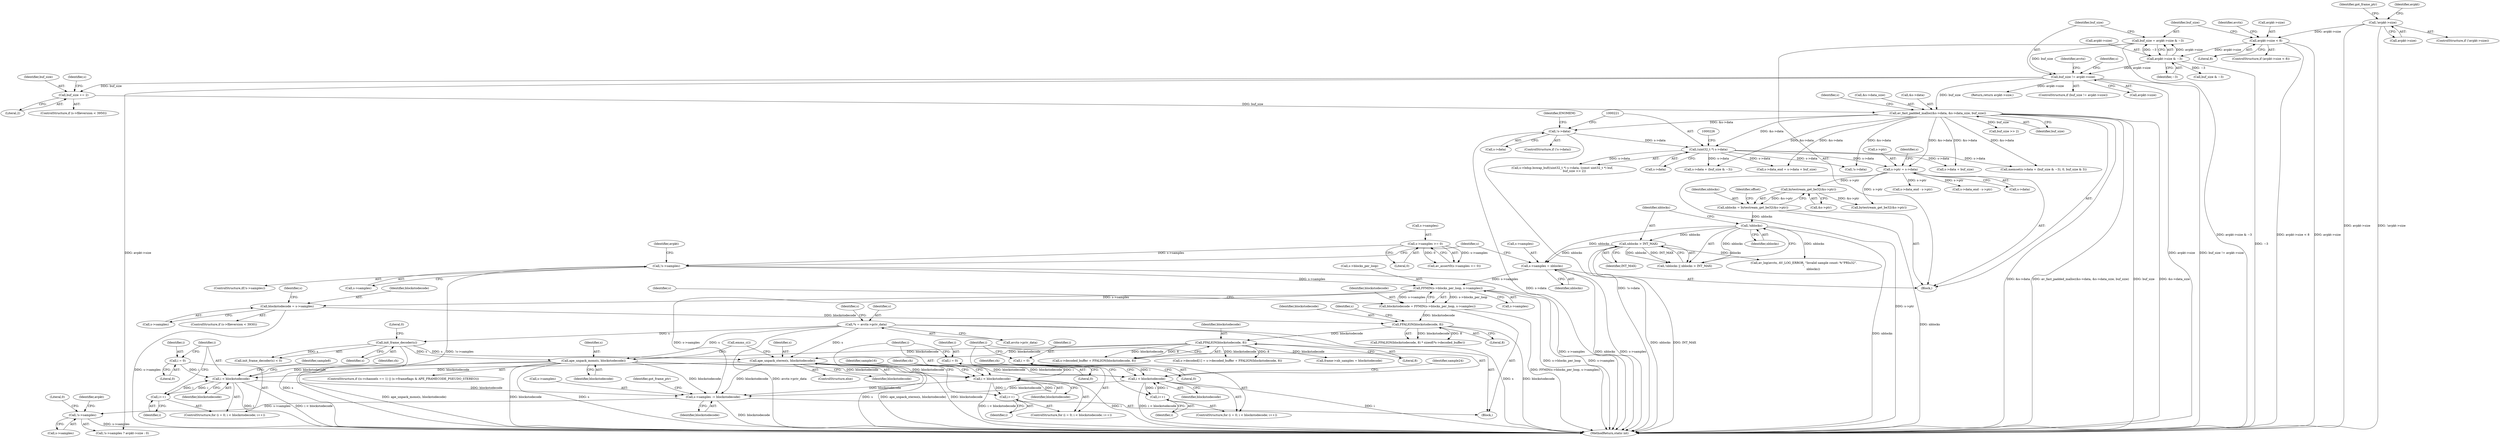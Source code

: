 digraph "0_FFmpeg_ba4beaf6149f7241c8bd85fe853318c2f6837ad0@pointer" {
"1000684" [label="(Call,s->samples -= blockstodecode)"];
"1000575" [label="(Call,i < blockstodecode)"];
"1000578" [label="(Call,i++)"];
"1000572" [label="(Call,i = 0)"];
"1000520" [label="(Call,ape_unpack_mono(s, blockstodecode))"];
"1000122" [label="(Call,*s = avctx->priv_data)"];
"1000380" [label="(Call,init_frame_decoder(s))"];
"1000484" [label="(Call,FFALIGN(blockstodecode, 8))"];
"1000441" [label="(Call,FFALIGN(blockstodecode, 8))"];
"1000424" [label="(Call,blockstodecode = s->samples)"];
"1000411" [label="(Call,FFMIN(s->blocks_per_loop, s->samples))"];
"1000141" [label="(Call,!s->samples)"];
"1000135" [label="(Call,s->samples >= 0)"];
"1000390" [label="(Call,s->samples = nblocks)"];
"1000367" [label="(Call,nblocks > INT_MAX)"];
"1000365" [label="(Call,!nblocks)"];
"1000259" [label="(Call,nblocks = bytestream_get_be32(&s->ptr))"];
"1000261" [label="(Call,bytestream_get_be32(&s->ptr))"];
"1000243" [label="(Call,s->ptr = s->data)"];
"1000201" [label="(Call,av_fast_padded_malloc(&s->data, &s->data_size, buf_size))"];
"1000198" [label="(Call,buf_size += 2)"];
"1000182" [label="(Call,buf_size != avpkt->size)"];
"1000174" [label="(Call,buf_size = avpkt->size & ~3)"];
"1000176" [label="(Call,avpkt->size & ~3)"];
"1000162" [label="(Call,avpkt->size < 8)"];
"1000150" [label="(Call,!avpkt->size)"];
"1000220" [label="(Call,(uint32_t *) s->data)"];
"1000212" [label="(Call,!s->data)"];
"1000409" [label="(Call,blockstodecode = FFMIN(s->blocks_per_loop, s->samples))"];
"1000524" [label="(Call,ape_unpack_stereo(s, blockstodecode))"];
"1000622" [label="(Call,i < blockstodecode)"];
"1000625" [label="(Call,i++)"];
"1000619" [label="(Call,i = 0)"];
"1000665" [label="(Call,i < blockstodecode)"];
"1000662" [label="(Call,i = 0)"];
"1000668" [label="(Call,i++)"];
"1000695" [label="(Call,!s->samples)"];
"1000204" [label="(Identifier,s)"];
"1000576" [label="(Identifier,i)"];
"1000124" [label="(Call,avctx->priv_data)"];
"1000177" [label="(Call,avpkt->size)"];
"1000694" [label="(Call,!s->samples ? avpkt->size : 0)"];
"1000137" [label="(Identifier,s)"];
"1000443" [label="(Literal,8)"];
"1000523" [label="(ControlStructure,else)"];
"1000668" [label="(Call,i++)"];
"1000573" [label="(Identifier,i)"];
"1000134" [label="(Call,av_assert0(s->samples >= 0))"];
"1000252" [label="(Identifier,s)"];
"1000367" [label="(Call,nblocks > INT_MAX)"];
"1000623" [label="(Identifier,i)"];
"1000685" [label="(Call,s->samples)"];
"1000663" [label="(Identifier,i)"];
"1000166" [label="(Literal,8)"];
"1000484" [label="(Call,FFALIGN(blockstodecode, 8))"];
"1000630" [label="(Identifier,sample16)"];
"1000250" [label="(Call,s->data_end = s->data + buf_size)"];
"1000369" [label="(Identifier,INT_MAX)"];
"1000442" [label="(Identifier,blockstodecode)"];
"1000183" [label="(Identifier,buf_size)"];
"1000364" [label="(Call,!nblocks || nblocks > INT_MAX)"];
"1000201" [label="(Call,av_fast_padded_malloc(&s->data, &s->data_size, buf_size))"];
"1000213" [label="(Call,s->data)"];
"1000135" [label="(Call,s->samples >= 0)"];
"1000405" [label="(Return,return avpkt->size;)"];
"1000432" [label="(Identifier,s)"];
"1000332" [label="(Call,s->data_end - s->ptr)"];
"1000139" [label="(Literal,0)"];
"1000260" [label="(Identifier,nblocks)"];
"1000371" [label="(Call,av_log(avctx, AV_LOG_ERROR, \"Invalid sample count: %\"PRIu32\".\n\",\n                    nblocks))"];
"1000175" [label="(Identifier,buf_size)"];
"1000298" [label="(Call,s->data_end - s->ptr)"];
"1000624" [label="(Identifier,blockstodecode)"];
"1000180" [label="(Identifier,~3)"];
"1000268" [label="(Call,bytestream_get_be32(&s->ptr))"];
"1000691" [label="(Identifier,got_frame_ptr)"];
"1000664" [label="(Literal,0)"];
"1000426" [label="(Call,s->samples)"];
"1000486" [label="(Literal,8)"];
"1000181" [label="(ControlStructure,if (buf_size != avpkt->size))"];
"1000222" [label="(Call,s->data)"];
"1000199" [label="(Identifier,buf_size)"];
"1000662" [label="(Call,i = 0)"];
"1000700" [label="(Identifier,avpkt)"];
"1000560" [label="(Identifier,ch)"];
"1000520" [label="(Call,ape_unpack_mono(s, blockstodecode))"];
"1000526" [label="(Identifier,blockstodecode)"];
"1000669" [label="(Identifier,i)"];
"1000366" [label="(Identifier,nblocks)"];
"1000524" [label="(Call,ape_unpack_stereo(s, blockstodecode))"];
"1000480" [label="(Call,s->decoded_buffer + FFALIGN(blockstodecode, 8))"];
"1000123" [label="(Identifier,s)"];
"1000152" [label="(Identifier,avpkt)"];
"1000424" [label="(Call,blockstodecode = s->samples)"];
"1000625" [label="(Call,i++)"];
"1000381" [label="(Identifier,s)"];
"1000212" [label="(Call,!s->data)"];
"1000198" [label="(Call,buf_size += 2)"];
"1000140" [label="(ControlStructure,if(!s->samples))"];
"1000261" [label="(Call,bytestream_get_be32(&s->ptr))"];
"1000162" [label="(Call,avpkt->size < 8)"];
"1000418" [label="(ControlStructure,if (s->fileversion < 3930))"];
"1000485" [label="(Identifier,blockstodecode)"];
"1000157" [label="(Identifier,got_frame_ptr)"];
"1000415" [label="(Call,s->samples)"];
"1000410" [label="(Identifier,blockstodecode)"];
"1000259" [label="(Call,nblocks = bytestream_get_be32(&s->ptr))"];
"1000571" [label="(ControlStructure,for (i = 0; i < blockstodecode; i++))"];
"1000577" [label="(Identifier,blockstodecode)"];
"1000189" [label="(Identifier,avctx)"];
"1000382" [label="(Literal,0)"];
"1000579" [label="(Identifier,i)"];
"1000228" [label="(Call,buf_size >> 2)"];
"1000412" [label="(Call,s->blocks_per_loop)"];
"1000232" [label="(Call,s->data + (buf_size & ~3))"];
"1000396" [label="(Call,!s->data)"];
"1000474" [label="(Call,s->decoded[1] = s->decoded_buffer + FFALIGN(blockstodecode, 8))"];
"1000151" [label="(Call,avpkt->size)"];
"1000379" [label="(Call,init_frame_decoder(s) < 0)"];
"1000169" [label="(Identifier,avctx)"];
"1000161" [label="(ControlStructure,if (avpkt->size < 8))"];
"1000267" [label="(Identifier,offset)"];
"1000440" [label="(Call,FFALIGN(blockstodecode, 8) * sizeof(*s->decoded_buffer))"];
"1000409" [label="(Call,blockstodecode = FFMIN(s->blocks_per_loop, s->samples))"];
"1000254" [label="(Call,s->data + buf_size)"];
"1000626" [label="(Identifier,i)"];
"1000141" [label="(Call,!s->samples)"];
"1000200" [label="(Literal,2)"];
"1000184" [label="(Call,avpkt->size)"];
"1000411" [label="(Call,FFMIN(s->blocks_per_loop, s->samples))"];
"1000525" [label="(Identifier,s)"];
"1000195" [label="(Identifier,s)"];
"1000583" [label="(Identifier,sample8)"];
"1000380" [label="(Call,init_frame_decoder(s))"];
"1000447" [label="(Identifier,s)"];
"1000695" [label="(Call,!s->samples)"];
"1000521" [label="(Identifier,s)"];
"1000142" [label="(Call,s->samples)"];
"1000110" [label="(Block,)"];
"1000441" [label="(Call,FFALIGN(blockstodecode, 8))"];
"1000211" [label="(ControlStructure,if (!s->data))"];
"1000620" [label="(Identifier,i)"];
"1000666" [label="(Identifier,i)"];
"1000244" [label="(Call,s->ptr)"];
"1000176" [label="(Call,avpkt->size & ~3)"];
"1000619" [label="(Call,i = 0)"];
"1000650" [label="(Identifier,ch)"];
"1000522" [label="(Identifier,blockstodecode)"];
"1000667" [label="(Identifier,blockstodecode)"];
"1000607" [label="(Identifier,ch)"];
"1000163" [label="(Call,avpkt->size)"];
"1000149" [label="(ControlStructure,if (!avpkt->size))"];
"1000661" [label="(ControlStructure,for (i = 0; i < blockstodecode; i++))"];
"1000665" [label="(Call,i < blockstodecode)"];
"1000574" [label="(Literal,0)"];
"1000122" [label="(Call,*s = avctx->priv_data)"];
"1000365" [label="(Call,!nblocks)"];
"1000572" [label="(Call,i = 0)"];
"1000394" [label="(Identifier,nblocks)"];
"1000684" [label="(Call,s->samples -= blockstodecode)"];
"1000391" [label="(Call,s->samples)"];
"1000262" [label="(Call,&s->ptr)"];
"1000192" [label="(ControlStructure,if (s->fileversion < 3950))"];
"1000575" [label="(Call,i < blockstodecode)"];
"1000696" [label="(Call,s->samples)"];
"1000703" [label="(MethodReturn,static int)"];
"1000220" [label="(Call,(uint32_t *) s->data)"];
"1000150" [label="(Call,!avpkt->size)"];
"1000218" [label="(Identifier,ENOMEM)"];
"1000210" [label="(Identifier,buf_size)"];
"1000368" [label="(Identifier,nblocks)"];
"1000390" [label="(Call,s->samples = nblocks)"];
"1000247" [label="(Call,s->data)"];
"1000182" [label="(Call,buf_size != avpkt->size)"];
"1000174" [label="(Call,buf_size = avpkt->size & ~3)"];
"1000578" [label="(Call,i++)"];
"1000164" [label="(Identifier,avpkt)"];
"1000622" [label="(Call,i < blockstodecode)"];
"1000508" [label="(ControlStructure,if ((s->channels == 1) || (s->frameflags & APE_FRAMECODE_PSEUDO_STEREO)))"];
"1000219" [label="(Call,s->bdsp.bswap_buf((uint32_t *) s->data, (const uint32_t *) buf,\n                          buf_size >> 2))"];
"1000145" [label="(Block,)"];
"1000214" [label="(Identifier,s)"];
"1000618" [label="(ControlStructure,for (i = 0; i < blockstodecode; i++))"];
"1000236" [label="(Call,buf_size & ~3)"];
"1000487" [label="(Call,frame->nb_samples = blockstodecode)"];
"1000621" [label="(Literal,0)"];
"1000425" [label="(Identifier,blockstodecode)"];
"1000231" [label="(Call,memset(s->data + (buf_size & ~3), 0, buf_size & 3))"];
"1000206" [label="(Call,&s->data_size)"];
"1000243" [label="(Call,s->ptr = s->data)"];
"1000702" [label="(Literal,0)"];
"1000421" [label="(Identifier,s)"];
"1000398" [label="(Identifier,s)"];
"1000673" [label="(Identifier,sample24)"];
"1000688" [label="(Identifier,blockstodecode)"];
"1000202" [label="(Call,&s->data)"];
"1000527" [label="(Call,emms_c())"];
"1000136" [label="(Call,s->samples)"];
"1000684" -> "1000110"  [label="AST: "];
"1000684" -> "1000688"  [label="CFG: "];
"1000685" -> "1000684"  [label="AST: "];
"1000688" -> "1000684"  [label="AST: "];
"1000691" -> "1000684"  [label="CFG: "];
"1000684" -> "1000703"  [label="DDG: blockstodecode"];
"1000575" -> "1000684"  [label="DDG: blockstodecode"];
"1000520" -> "1000684"  [label="DDG: blockstodecode"];
"1000622" -> "1000684"  [label="DDG: blockstodecode"];
"1000524" -> "1000684"  [label="DDG: blockstodecode"];
"1000665" -> "1000684"  [label="DDG: blockstodecode"];
"1000411" -> "1000684"  [label="DDG: s->samples"];
"1000684" -> "1000695"  [label="DDG: s->samples"];
"1000575" -> "1000571"  [label="AST: "];
"1000575" -> "1000577"  [label="CFG: "];
"1000576" -> "1000575"  [label="AST: "];
"1000577" -> "1000575"  [label="AST: "];
"1000583" -> "1000575"  [label="CFG: "];
"1000560" -> "1000575"  [label="CFG: "];
"1000575" -> "1000703"  [label="DDG: i < blockstodecode"];
"1000575" -> "1000703"  [label="DDG: i"];
"1000578" -> "1000575"  [label="DDG: i"];
"1000572" -> "1000575"  [label="DDG: i"];
"1000520" -> "1000575"  [label="DDG: blockstodecode"];
"1000524" -> "1000575"  [label="DDG: blockstodecode"];
"1000575" -> "1000578"  [label="DDG: i"];
"1000578" -> "1000571"  [label="AST: "];
"1000578" -> "1000579"  [label="CFG: "];
"1000579" -> "1000578"  [label="AST: "];
"1000576" -> "1000578"  [label="CFG: "];
"1000572" -> "1000571"  [label="AST: "];
"1000572" -> "1000574"  [label="CFG: "];
"1000573" -> "1000572"  [label="AST: "];
"1000574" -> "1000572"  [label="AST: "];
"1000576" -> "1000572"  [label="CFG: "];
"1000520" -> "1000508"  [label="AST: "];
"1000520" -> "1000522"  [label="CFG: "];
"1000521" -> "1000520"  [label="AST: "];
"1000522" -> "1000520"  [label="AST: "];
"1000527" -> "1000520"  [label="CFG: "];
"1000520" -> "1000703"  [label="DDG: ape_unpack_mono(s, blockstodecode)"];
"1000520" -> "1000703"  [label="DDG: blockstodecode"];
"1000520" -> "1000703"  [label="DDG: s"];
"1000122" -> "1000520"  [label="DDG: s"];
"1000380" -> "1000520"  [label="DDG: s"];
"1000484" -> "1000520"  [label="DDG: blockstodecode"];
"1000520" -> "1000622"  [label="DDG: blockstodecode"];
"1000520" -> "1000665"  [label="DDG: blockstodecode"];
"1000122" -> "1000110"  [label="AST: "];
"1000122" -> "1000124"  [label="CFG: "];
"1000123" -> "1000122"  [label="AST: "];
"1000124" -> "1000122"  [label="AST: "];
"1000137" -> "1000122"  [label="CFG: "];
"1000122" -> "1000703"  [label="DDG: s"];
"1000122" -> "1000703"  [label="DDG: avctx->priv_data"];
"1000122" -> "1000380"  [label="DDG: s"];
"1000122" -> "1000524"  [label="DDG: s"];
"1000380" -> "1000379"  [label="AST: "];
"1000380" -> "1000381"  [label="CFG: "];
"1000381" -> "1000380"  [label="AST: "];
"1000382" -> "1000380"  [label="CFG: "];
"1000380" -> "1000703"  [label="DDG: s"];
"1000380" -> "1000379"  [label="DDG: s"];
"1000380" -> "1000524"  [label="DDG: s"];
"1000484" -> "1000480"  [label="AST: "];
"1000484" -> "1000486"  [label="CFG: "];
"1000485" -> "1000484"  [label="AST: "];
"1000486" -> "1000484"  [label="AST: "];
"1000480" -> "1000484"  [label="CFG: "];
"1000484" -> "1000474"  [label="DDG: blockstodecode"];
"1000484" -> "1000474"  [label="DDG: 8"];
"1000484" -> "1000480"  [label="DDG: blockstodecode"];
"1000484" -> "1000480"  [label="DDG: 8"];
"1000441" -> "1000484"  [label="DDG: blockstodecode"];
"1000484" -> "1000487"  [label="DDG: blockstodecode"];
"1000484" -> "1000524"  [label="DDG: blockstodecode"];
"1000441" -> "1000440"  [label="AST: "];
"1000441" -> "1000443"  [label="CFG: "];
"1000442" -> "1000441"  [label="AST: "];
"1000443" -> "1000441"  [label="AST: "];
"1000447" -> "1000441"  [label="CFG: "];
"1000441" -> "1000703"  [label="DDG: blockstodecode"];
"1000441" -> "1000440"  [label="DDG: blockstodecode"];
"1000441" -> "1000440"  [label="DDG: 8"];
"1000424" -> "1000441"  [label="DDG: blockstodecode"];
"1000409" -> "1000441"  [label="DDG: blockstodecode"];
"1000424" -> "1000418"  [label="AST: "];
"1000424" -> "1000426"  [label="CFG: "];
"1000425" -> "1000424"  [label="AST: "];
"1000426" -> "1000424"  [label="AST: "];
"1000432" -> "1000424"  [label="CFG: "];
"1000424" -> "1000703"  [label="DDG: s->samples"];
"1000411" -> "1000424"  [label="DDG: s->samples"];
"1000411" -> "1000409"  [label="AST: "];
"1000411" -> "1000415"  [label="CFG: "];
"1000412" -> "1000411"  [label="AST: "];
"1000415" -> "1000411"  [label="AST: "];
"1000409" -> "1000411"  [label="CFG: "];
"1000411" -> "1000703"  [label="DDG: s->blocks_per_loop"];
"1000411" -> "1000703"  [label="DDG: s->samples"];
"1000411" -> "1000409"  [label="DDG: s->blocks_per_loop"];
"1000411" -> "1000409"  [label="DDG: s->samples"];
"1000141" -> "1000411"  [label="DDG: s->samples"];
"1000390" -> "1000411"  [label="DDG: s->samples"];
"1000141" -> "1000140"  [label="AST: "];
"1000141" -> "1000142"  [label="CFG: "];
"1000142" -> "1000141"  [label="AST: "];
"1000152" -> "1000141"  [label="CFG: "];
"1000398" -> "1000141"  [label="CFG: "];
"1000141" -> "1000703"  [label="DDG: s->samples"];
"1000141" -> "1000703"  [label="DDG: !s->samples"];
"1000135" -> "1000141"  [label="DDG: s->samples"];
"1000135" -> "1000134"  [label="AST: "];
"1000135" -> "1000139"  [label="CFG: "];
"1000136" -> "1000135"  [label="AST: "];
"1000139" -> "1000135"  [label="AST: "];
"1000134" -> "1000135"  [label="CFG: "];
"1000135" -> "1000134"  [label="DDG: s->samples"];
"1000135" -> "1000134"  [label="DDG: 0"];
"1000390" -> "1000145"  [label="AST: "];
"1000390" -> "1000394"  [label="CFG: "];
"1000391" -> "1000390"  [label="AST: "];
"1000394" -> "1000390"  [label="AST: "];
"1000398" -> "1000390"  [label="CFG: "];
"1000390" -> "1000703"  [label="DDG: nblocks"];
"1000390" -> "1000703"  [label="DDG: s->samples"];
"1000367" -> "1000390"  [label="DDG: nblocks"];
"1000365" -> "1000390"  [label="DDG: nblocks"];
"1000367" -> "1000364"  [label="AST: "];
"1000367" -> "1000369"  [label="CFG: "];
"1000368" -> "1000367"  [label="AST: "];
"1000369" -> "1000367"  [label="AST: "];
"1000364" -> "1000367"  [label="CFG: "];
"1000367" -> "1000703"  [label="DDG: INT_MAX"];
"1000367" -> "1000703"  [label="DDG: nblocks"];
"1000367" -> "1000364"  [label="DDG: nblocks"];
"1000367" -> "1000364"  [label="DDG: INT_MAX"];
"1000365" -> "1000367"  [label="DDG: nblocks"];
"1000367" -> "1000371"  [label="DDG: nblocks"];
"1000365" -> "1000364"  [label="AST: "];
"1000365" -> "1000366"  [label="CFG: "];
"1000366" -> "1000365"  [label="AST: "];
"1000368" -> "1000365"  [label="CFG: "];
"1000364" -> "1000365"  [label="CFG: "];
"1000365" -> "1000703"  [label="DDG: nblocks"];
"1000365" -> "1000364"  [label="DDG: nblocks"];
"1000259" -> "1000365"  [label="DDG: nblocks"];
"1000365" -> "1000371"  [label="DDG: nblocks"];
"1000259" -> "1000145"  [label="AST: "];
"1000259" -> "1000261"  [label="CFG: "];
"1000260" -> "1000259"  [label="AST: "];
"1000261" -> "1000259"  [label="AST: "];
"1000267" -> "1000259"  [label="CFG: "];
"1000259" -> "1000703"  [label="DDG: nblocks"];
"1000261" -> "1000259"  [label="DDG: &s->ptr"];
"1000261" -> "1000262"  [label="CFG: "];
"1000262" -> "1000261"  [label="AST: "];
"1000243" -> "1000261"  [label="DDG: s->ptr"];
"1000261" -> "1000268"  [label="DDG: &s->ptr"];
"1000243" -> "1000145"  [label="AST: "];
"1000243" -> "1000247"  [label="CFG: "];
"1000244" -> "1000243"  [label="AST: "];
"1000247" -> "1000243"  [label="AST: "];
"1000252" -> "1000243"  [label="CFG: "];
"1000243" -> "1000703"  [label="DDG: s->ptr"];
"1000201" -> "1000243"  [label="DDG: &s->data"];
"1000220" -> "1000243"  [label="DDG: s->data"];
"1000243" -> "1000268"  [label="DDG: s->ptr"];
"1000243" -> "1000298"  [label="DDG: s->ptr"];
"1000243" -> "1000332"  [label="DDG: s->ptr"];
"1000201" -> "1000145"  [label="AST: "];
"1000201" -> "1000210"  [label="CFG: "];
"1000202" -> "1000201"  [label="AST: "];
"1000206" -> "1000201"  [label="AST: "];
"1000210" -> "1000201"  [label="AST: "];
"1000214" -> "1000201"  [label="CFG: "];
"1000201" -> "1000703"  [label="DDG: av_fast_padded_malloc(&s->data, &s->data_size, buf_size)"];
"1000201" -> "1000703"  [label="DDG: buf_size"];
"1000201" -> "1000703"  [label="DDG: &s->data_size"];
"1000201" -> "1000703"  [label="DDG: &s->data"];
"1000198" -> "1000201"  [label="DDG: buf_size"];
"1000182" -> "1000201"  [label="DDG: buf_size"];
"1000201" -> "1000212"  [label="DDG: &s->data"];
"1000201" -> "1000220"  [label="DDG: &s->data"];
"1000201" -> "1000228"  [label="DDG: buf_size"];
"1000201" -> "1000231"  [label="DDG: &s->data"];
"1000201" -> "1000232"  [label="DDG: &s->data"];
"1000201" -> "1000250"  [label="DDG: &s->data"];
"1000201" -> "1000254"  [label="DDG: &s->data"];
"1000201" -> "1000396"  [label="DDG: &s->data"];
"1000198" -> "1000192"  [label="AST: "];
"1000198" -> "1000200"  [label="CFG: "];
"1000199" -> "1000198"  [label="AST: "];
"1000200" -> "1000198"  [label="AST: "];
"1000204" -> "1000198"  [label="CFG: "];
"1000182" -> "1000198"  [label="DDG: buf_size"];
"1000182" -> "1000181"  [label="AST: "];
"1000182" -> "1000184"  [label="CFG: "];
"1000183" -> "1000182"  [label="AST: "];
"1000184" -> "1000182"  [label="AST: "];
"1000189" -> "1000182"  [label="CFG: "];
"1000195" -> "1000182"  [label="CFG: "];
"1000182" -> "1000703"  [label="DDG: buf_size != avpkt->size"];
"1000182" -> "1000703"  [label="DDG: avpkt->size"];
"1000174" -> "1000182"  [label="DDG: buf_size"];
"1000176" -> "1000182"  [label="DDG: avpkt->size"];
"1000182" -> "1000405"  [label="DDG: avpkt->size"];
"1000182" -> "1000694"  [label="DDG: avpkt->size"];
"1000174" -> "1000145"  [label="AST: "];
"1000174" -> "1000176"  [label="CFG: "];
"1000175" -> "1000174"  [label="AST: "];
"1000176" -> "1000174"  [label="AST: "];
"1000183" -> "1000174"  [label="CFG: "];
"1000174" -> "1000703"  [label="DDG: avpkt->size & ~3"];
"1000176" -> "1000174"  [label="DDG: avpkt->size"];
"1000176" -> "1000174"  [label="DDG: ~3"];
"1000176" -> "1000180"  [label="CFG: "];
"1000177" -> "1000176"  [label="AST: "];
"1000180" -> "1000176"  [label="AST: "];
"1000176" -> "1000703"  [label="DDG: ~3"];
"1000162" -> "1000176"  [label="DDG: avpkt->size"];
"1000176" -> "1000236"  [label="DDG: ~3"];
"1000162" -> "1000161"  [label="AST: "];
"1000162" -> "1000166"  [label="CFG: "];
"1000163" -> "1000162"  [label="AST: "];
"1000166" -> "1000162"  [label="AST: "];
"1000169" -> "1000162"  [label="CFG: "];
"1000175" -> "1000162"  [label="CFG: "];
"1000162" -> "1000703"  [label="DDG: avpkt->size"];
"1000162" -> "1000703"  [label="DDG: avpkt->size < 8"];
"1000150" -> "1000162"  [label="DDG: avpkt->size"];
"1000150" -> "1000149"  [label="AST: "];
"1000150" -> "1000151"  [label="CFG: "];
"1000151" -> "1000150"  [label="AST: "];
"1000157" -> "1000150"  [label="CFG: "];
"1000164" -> "1000150"  [label="CFG: "];
"1000150" -> "1000703"  [label="DDG: avpkt->size"];
"1000150" -> "1000703"  [label="DDG: !avpkt->size"];
"1000220" -> "1000219"  [label="AST: "];
"1000220" -> "1000222"  [label="CFG: "];
"1000221" -> "1000220"  [label="AST: "];
"1000222" -> "1000220"  [label="AST: "];
"1000226" -> "1000220"  [label="CFG: "];
"1000220" -> "1000219"  [label="DDG: s->data"];
"1000212" -> "1000220"  [label="DDG: s->data"];
"1000220" -> "1000231"  [label="DDG: s->data"];
"1000220" -> "1000232"  [label="DDG: s->data"];
"1000220" -> "1000250"  [label="DDG: s->data"];
"1000220" -> "1000254"  [label="DDG: s->data"];
"1000220" -> "1000396"  [label="DDG: s->data"];
"1000212" -> "1000211"  [label="AST: "];
"1000212" -> "1000213"  [label="CFG: "];
"1000213" -> "1000212"  [label="AST: "];
"1000218" -> "1000212"  [label="CFG: "];
"1000221" -> "1000212"  [label="CFG: "];
"1000212" -> "1000703"  [label="DDG: !s->data"];
"1000212" -> "1000703"  [label="DDG: s->data"];
"1000409" -> "1000110"  [label="AST: "];
"1000410" -> "1000409"  [label="AST: "];
"1000421" -> "1000409"  [label="CFG: "];
"1000409" -> "1000703"  [label="DDG: FFMIN(s->blocks_per_loop, s->samples)"];
"1000524" -> "1000523"  [label="AST: "];
"1000524" -> "1000526"  [label="CFG: "];
"1000525" -> "1000524"  [label="AST: "];
"1000526" -> "1000524"  [label="AST: "];
"1000527" -> "1000524"  [label="CFG: "];
"1000524" -> "1000703"  [label="DDG: s"];
"1000524" -> "1000703"  [label="DDG: ape_unpack_stereo(s, blockstodecode)"];
"1000524" -> "1000703"  [label="DDG: blockstodecode"];
"1000524" -> "1000622"  [label="DDG: blockstodecode"];
"1000524" -> "1000665"  [label="DDG: blockstodecode"];
"1000622" -> "1000618"  [label="AST: "];
"1000622" -> "1000624"  [label="CFG: "];
"1000623" -> "1000622"  [label="AST: "];
"1000624" -> "1000622"  [label="AST: "];
"1000630" -> "1000622"  [label="CFG: "];
"1000607" -> "1000622"  [label="CFG: "];
"1000622" -> "1000703"  [label="DDG: i < blockstodecode"];
"1000622" -> "1000703"  [label="DDG: i"];
"1000625" -> "1000622"  [label="DDG: i"];
"1000619" -> "1000622"  [label="DDG: i"];
"1000622" -> "1000625"  [label="DDG: i"];
"1000625" -> "1000618"  [label="AST: "];
"1000625" -> "1000626"  [label="CFG: "];
"1000626" -> "1000625"  [label="AST: "];
"1000623" -> "1000625"  [label="CFG: "];
"1000619" -> "1000618"  [label="AST: "];
"1000619" -> "1000621"  [label="CFG: "];
"1000620" -> "1000619"  [label="AST: "];
"1000621" -> "1000619"  [label="AST: "];
"1000623" -> "1000619"  [label="CFG: "];
"1000665" -> "1000661"  [label="AST: "];
"1000665" -> "1000667"  [label="CFG: "];
"1000666" -> "1000665"  [label="AST: "];
"1000667" -> "1000665"  [label="AST: "];
"1000673" -> "1000665"  [label="CFG: "];
"1000650" -> "1000665"  [label="CFG: "];
"1000665" -> "1000703"  [label="DDG: i"];
"1000665" -> "1000703"  [label="DDG: i < blockstodecode"];
"1000662" -> "1000665"  [label="DDG: i"];
"1000668" -> "1000665"  [label="DDG: i"];
"1000665" -> "1000668"  [label="DDG: i"];
"1000662" -> "1000661"  [label="AST: "];
"1000662" -> "1000664"  [label="CFG: "];
"1000663" -> "1000662"  [label="AST: "];
"1000664" -> "1000662"  [label="AST: "];
"1000666" -> "1000662"  [label="CFG: "];
"1000668" -> "1000661"  [label="AST: "];
"1000668" -> "1000669"  [label="CFG: "];
"1000669" -> "1000668"  [label="AST: "];
"1000666" -> "1000668"  [label="CFG: "];
"1000695" -> "1000694"  [label="AST: "];
"1000695" -> "1000696"  [label="CFG: "];
"1000696" -> "1000695"  [label="AST: "];
"1000700" -> "1000695"  [label="CFG: "];
"1000702" -> "1000695"  [label="CFG: "];
"1000695" -> "1000703"  [label="DDG: s->samples"];
}
